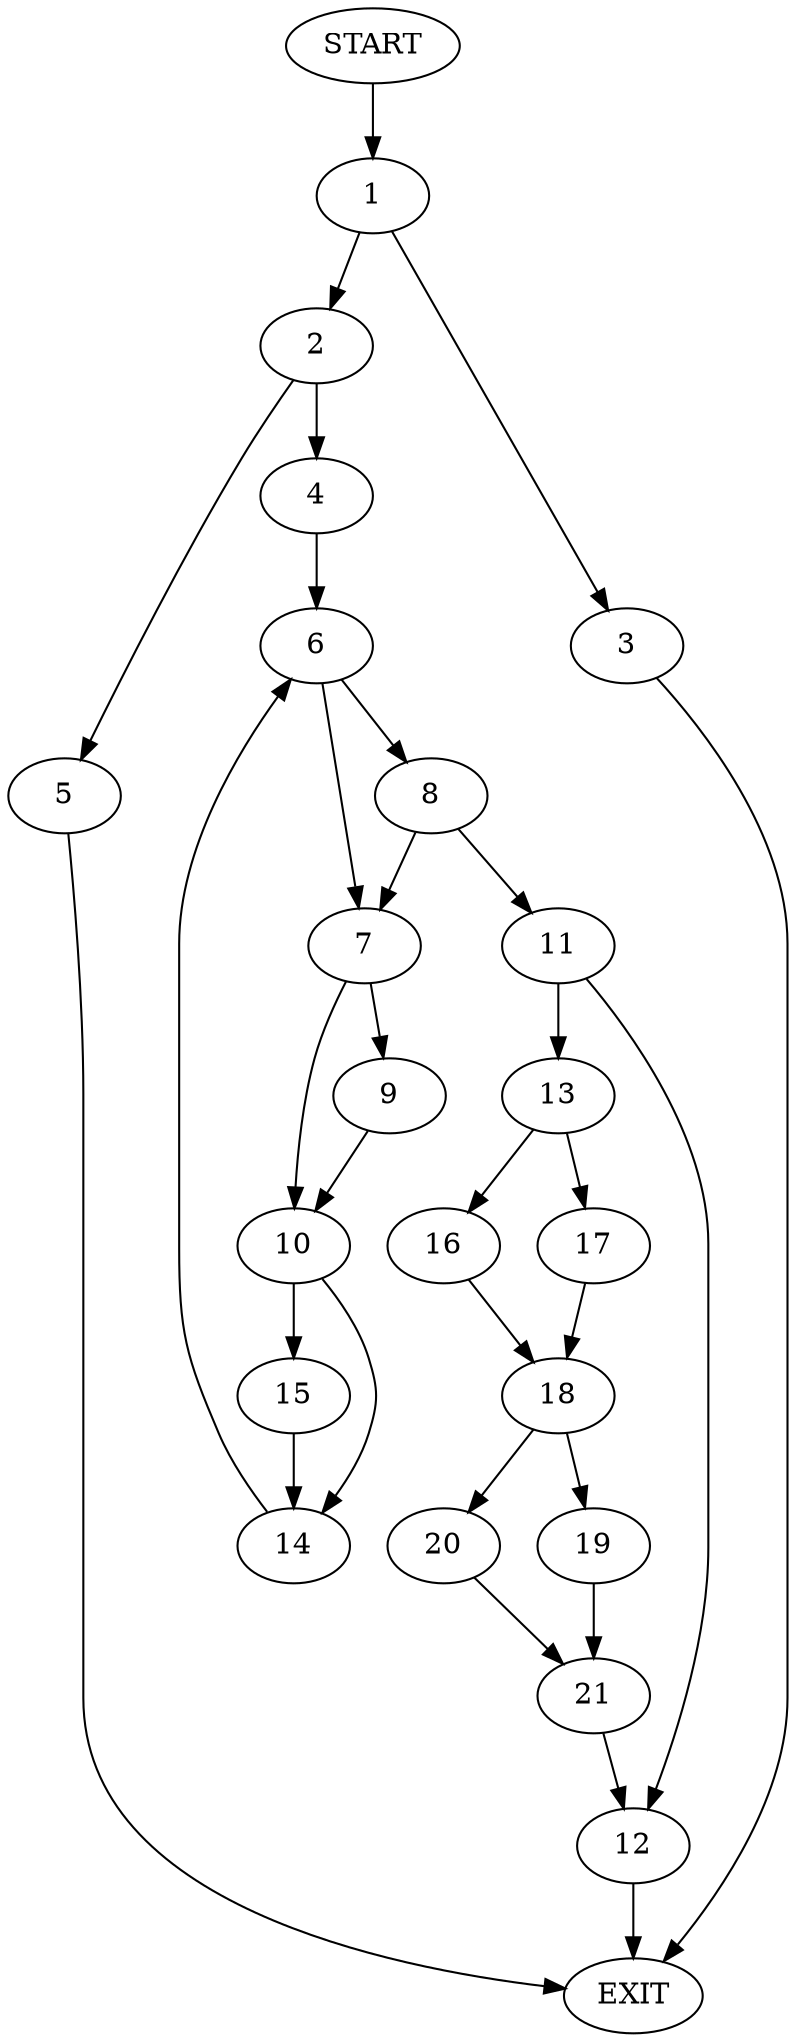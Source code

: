 digraph {
0 [label="START"]
22 [label="EXIT"]
0 -> 1
1 -> 2
1 -> 3
3 -> 22
2 -> 4
2 -> 5
4 -> 6
5 -> 22
6 -> 7
6 -> 8
7 -> 9
7 -> 10
8 -> 7
8 -> 11
11 -> 12
11 -> 13
9 -> 10
10 -> 14
10 -> 15
15 -> 14
14 -> 6
13 -> 16
13 -> 17
12 -> 22
16 -> 18
17 -> 18
18 -> 19
18 -> 20
20 -> 21
19 -> 21
21 -> 12
}
